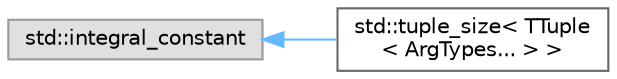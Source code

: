 digraph "Graphical Class Hierarchy"
{
 // INTERACTIVE_SVG=YES
 // LATEX_PDF_SIZE
  bgcolor="transparent";
  edge [fontname=Helvetica,fontsize=10,labelfontname=Helvetica,labelfontsize=10];
  node [fontname=Helvetica,fontsize=10,shape=box,height=0.2,width=0.4];
  rankdir="LR";
  Node0 [id="Node000000",label="std::integral_constant",height=0.2,width=0.4,color="grey60", fillcolor="#E0E0E0", style="filled",tooltip=" "];
  Node0 -> Node1 [id="edge6049_Node000000_Node000001",dir="back",color="steelblue1",style="solid",tooltip=" "];
  Node1 [id="Node000001",label="std::tuple_size\< TTuple\l\< ArgTypes... \> \>",height=0.2,width=0.4,color="grey40", fillcolor="white", style="filled",URL="$d7/d4f/structstd_1_1tuple__size_3_01TTuple_3_01ArgTypes_8_8_8_01_4_01_4.html",tooltip=" "];
}
